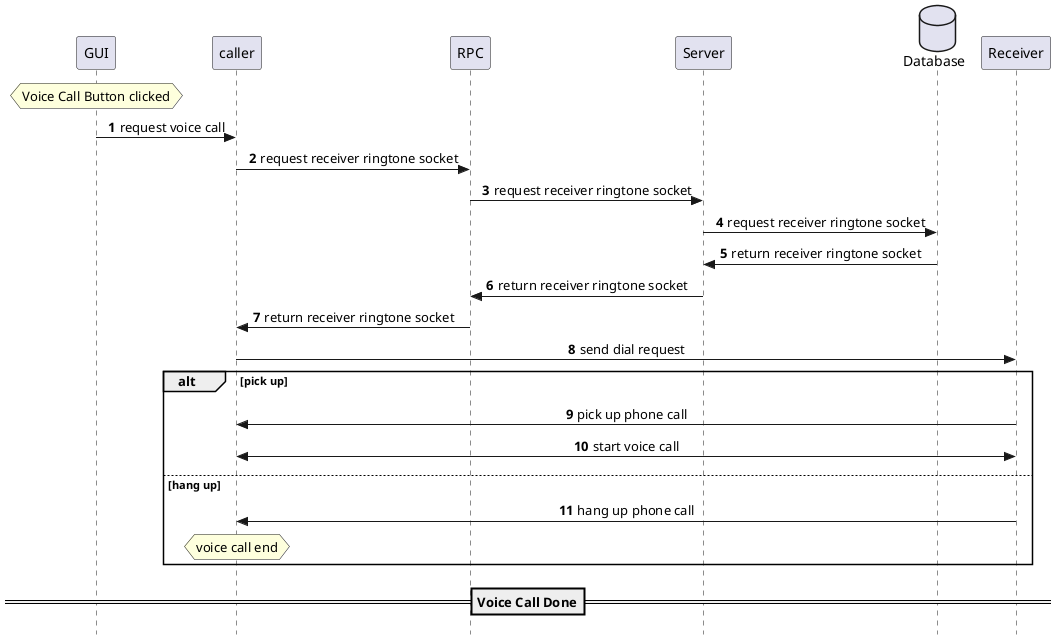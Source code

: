 @startuml
'https://plantuml.com/sequence-diagram
skinparam sequenceMessageAlign center
skinparam responseMessageBelowArrow false
skinparam style strictuml
hide unlinked
!pragma teoz true
autonumber

participant "Receiver" as receiver order 5
database "Database" as sql order 4
participant "Server" as server order 3
participant "RPC" as rpc order 2
participant "Client" as client order 1
participant "GUI" as gui order 0

hnote over gui: Voice Call Button clicked
gui -> caller: request voice call
caller -> rpc: request receiver ringtone socket
rpc -> server: request receiver ringtone socket
server -> sql: request receiver ringtone socket
server <- sql: return receiver ringtone socket
rpc <- server: return receiver ringtone socket
caller <- rpc: return receiver ringtone socket

caller -> receiver: send dial request
alt pick up
    caller <- receiver: pick up phone call
    caller <-> receiver: start voice call
else hang up
    caller <- receiver: hang up phone call
    hnote over caller: voice call end
end
==Voice Call Done==

@enduml
